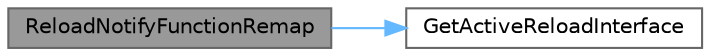digraph "ReloadNotifyFunctionRemap"
{
 // INTERACTIVE_SVG=YES
 // LATEX_PDF_SIZE
  bgcolor="transparent";
  edge [fontname=Helvetica,fontsize=10,labelfontname=Helvetica,labelfontsize=10];
  node [fontname=Helvetica,fontsize=10,shape=box,height=0.2,width=0.4];
  rankdir="LR";
  Node1 [id="Node000001",label="ReloadNotifyFunctionRemap",height=0.2,width=0.4,color="gray40", fillcolor="grey60", style="filled", fontcolor="black",tooltip="Invoke when a duplicate function has been detected."];
  Node1 -> Node2 [id="edge1_Node000001_Node000002",color="steelblue1",style="solid",tooltip=" "];
  Node2 [id="Node000002",label="GetActiveReloadInterface",height=0.2,width=0.4,color="grey40", fillcolor="white", style="filled",URL="$d3/dd3/ModuleManager_8h.html#a09204911c5233dc0186868bad018ae87",tooltip=" "];
}
